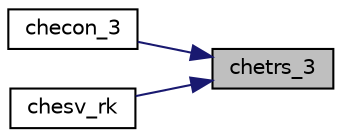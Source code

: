 digraph "chetrs_3"
{
 // LATEX_PDF_SIZE
  edge [fontname="Helvetica",fontsize="10",labelfontname="Helvetica",labelfontsize="10"];
  node [fontname="Helvetica",fontsize="10",shape=record];
  rankdir="RL";
  Node1 [label="chetrs_3",height=0.2,width=0.4,color="black", fillcolor="grey75", style="filled", fontcolor="black",tooltip="CHETRS_3"];
  Node1 -> Node2 [dir="back",color="midnightblue",fontsize="10",style="solid",fontname="Helvetica"];
  Node2 [label="checon_3",height=0.2,width=0.4,color="black", fillcolor="white", style="filled",URL="$checon__3_8f.html#a5692bc9451e3a1163dfafd5882b9dc4c",tooltip="CHECON_3"];
  Node1 -> Node3 [dir="back",color="midnightblue",fontsize="10",style="solid",fontname="Helvetica"];
  Node3 [label="chesv_rk",height=0.2,width=0.4,color="black", fillcolor="white", style="filled",URL="$chesv__rk_8f.html#a4c2a4eceb9e7f2e5068c3ec3c14a9e88",tooltip="CHESV_RK computes the solution to system of linear equations A * X = B for SY matrices"];
}
